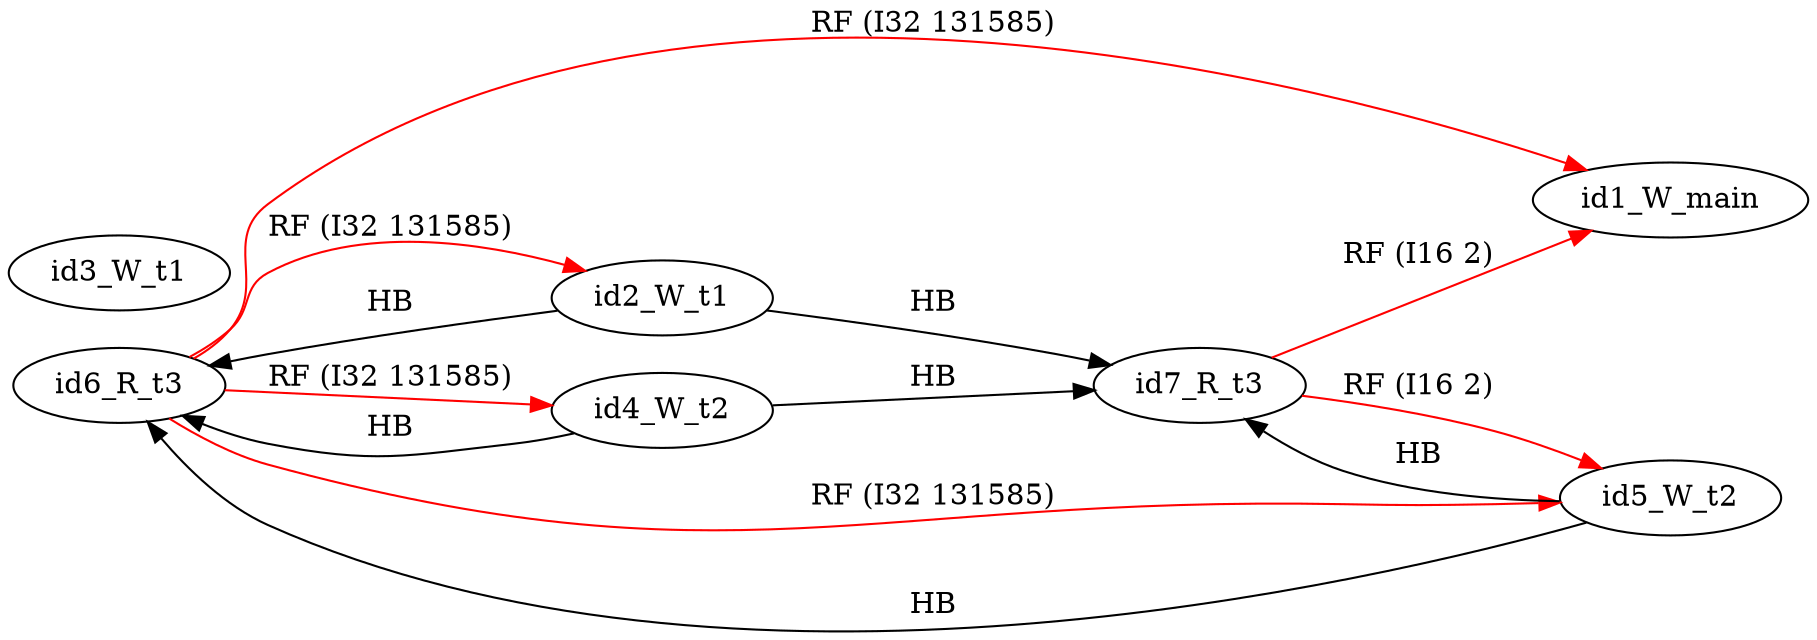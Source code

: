 digraph memory_model {
rankdir=LR;
splines=true; esep=0.5;
id6_R_t3 -> id1_W_main [label = "RF (I32 131585)", color="red"];
id6_R_t3 -> id2_W_t1 [label = "RF (I32 131585)", color="red"];
id6_R_t3 -> id4_W_t2 [label = "RF (I32 131585)", color="red"];
id6_R_t3 -> id5_W_t2 [label = "RF (I32 131585)", color="red"];
id7_R_t3 -> id1_W_main [label = "RF (I16 2)", color="red"];
id7_R_t3 -> id5_W_t2 [label = "RF (I16 2)", color="red"];
id2_W_t1 -> id6_R_t3 [label = "HB", color="black"];
id2_W_t1 -> id7_R_t3 [label = "HB", color="black"];
id4_W_t2 -> id6_R_t3 [label = "HB", color="black"];
id4_W_t2 -> id7_R_t3 [label = "HB", color="black"];
id5_W_t2 -> id6_R_t3 [label = "HB", color="black"];
id5_W_t2 -> id7_R_t3 [label = "HB", color="black"];
id1_W_main [pos="5.0,4!"]
id2_W_t1 [pos="0,2!"]
id3_W_t1 [pos="0,0!"]
id4_W_t2 [pos="5,2!"]
id5_W_t2 [pos="5,0!"]
id6_R_t3 [pos="10,2!"]
id7_R_t3 [pos="10,0!"]
}